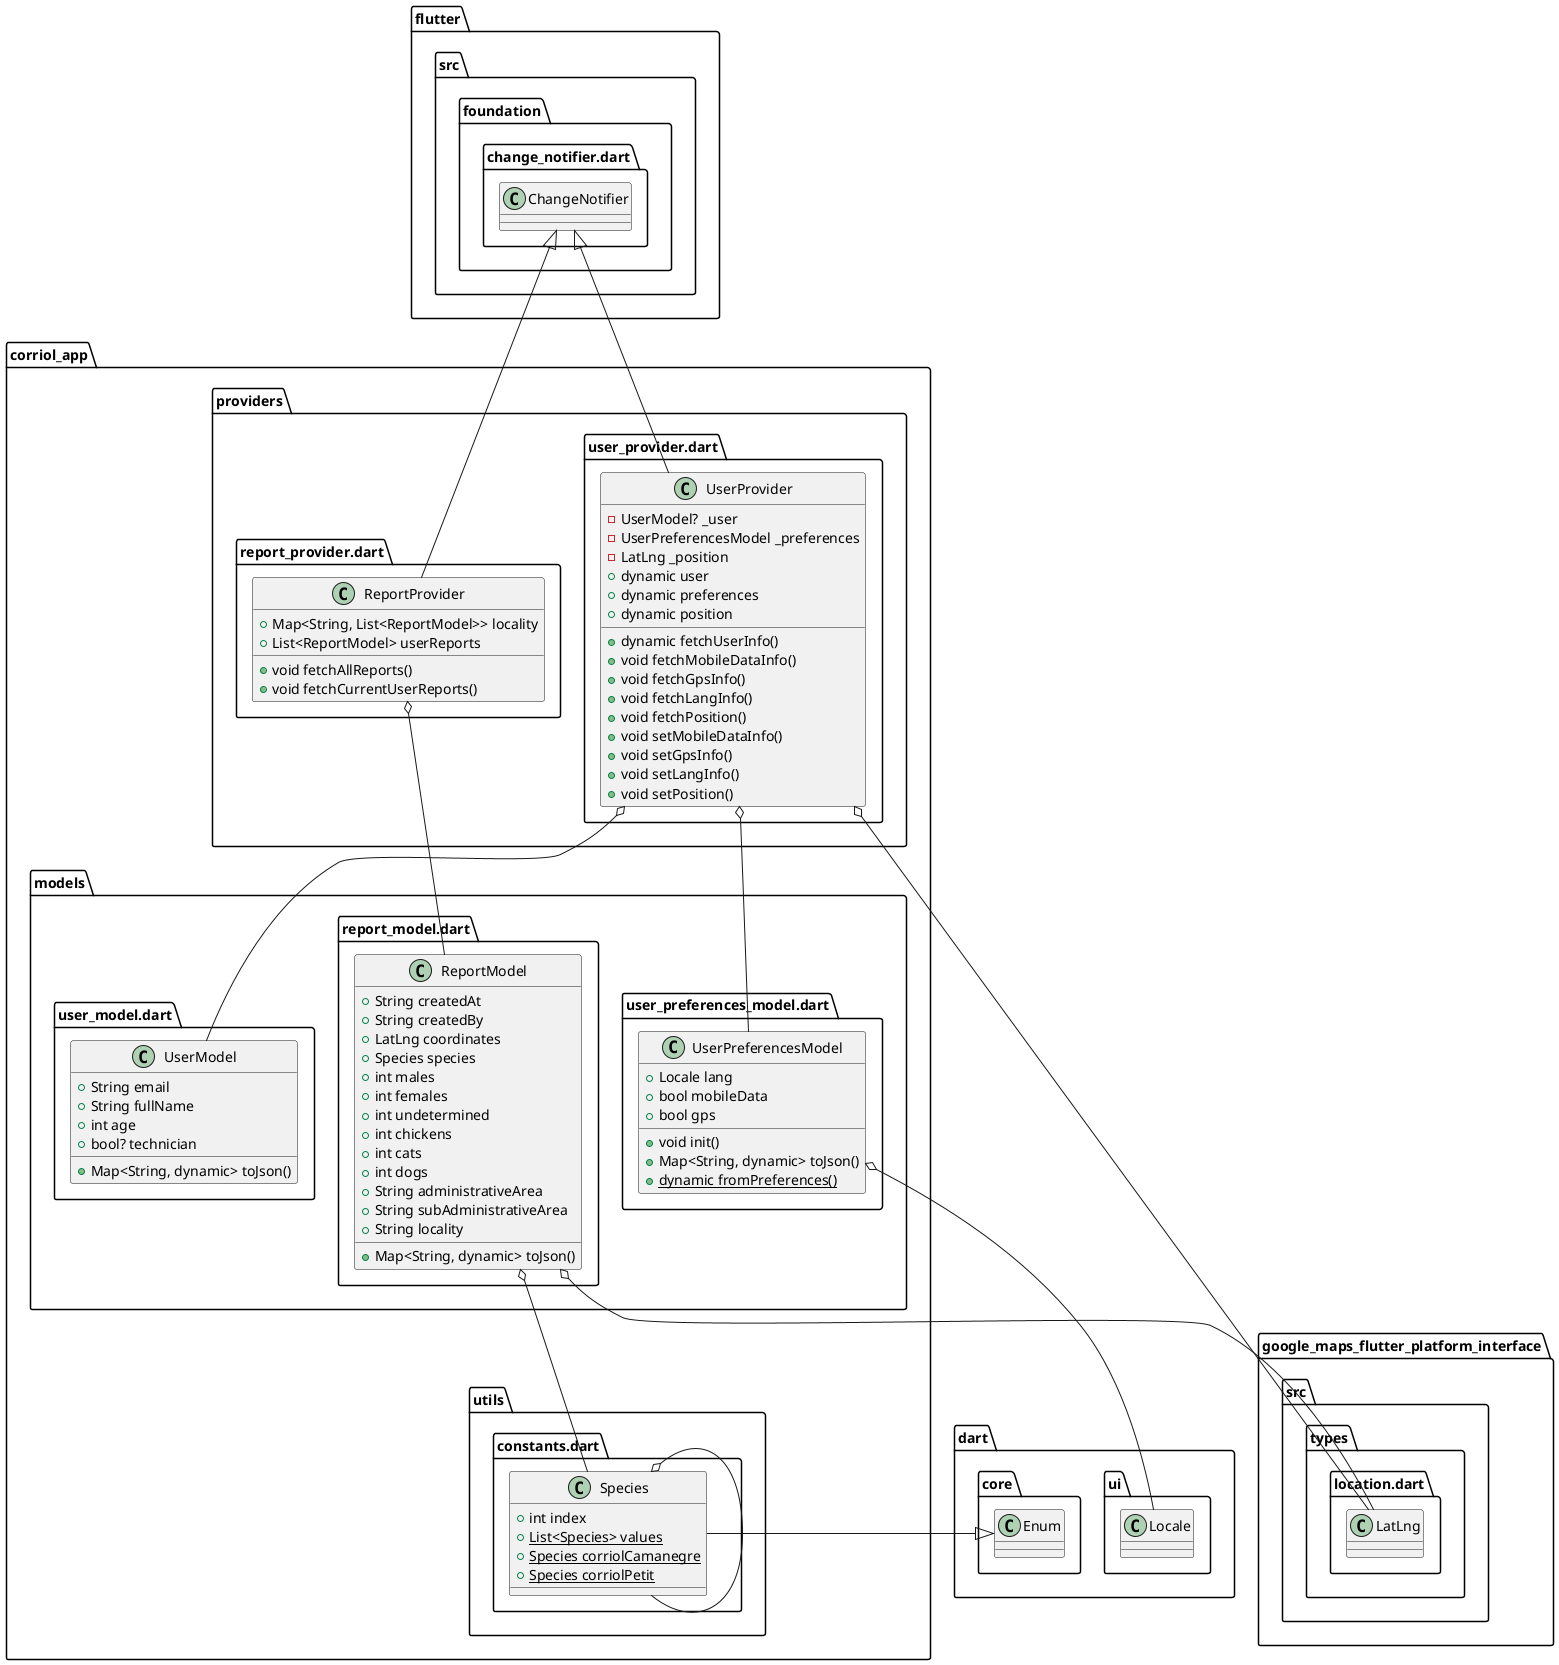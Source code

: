 @startuml
set namespaceSeparator ::

' <models>

class "corriol_app::models::user_preferences_model.dart::UserPreferencesModel" {
  +Locale lang
  +bool mobileData
  +bool gps
  +void init()
  +Map<String, dynamic> toJson()
  {static} +dynamic fromPreferences()
}

"corriol_app::models::user_preferences_model.dart::UserPreferencesModel" o-- "dart::ui::Locale"

class "corriol_app::models::report_model.dart::ReportModel" {
  +String createdAt
  +String createdBy
  +LatLng coordinates
  +Species species
  +int males
  +int females
  +int undetermined
  +int chickens
  +int cats
  +int dogs
  +String administrativeArea
  +String subAdministrativeArea
  +String locality
  +Map<String, dynamic> toJson()
}

"corriol_app::models::report_model.dart::ReportModel" o-- "google_maps_flutter_platform_interface::src::types::location.dart::LatLng"
"corriol_app::models::report_model.dart::ReportModel" o-- "corriol_app::utils::constants.dart::Species"

class "corriol_app::models::user_model.dart::UserModel" {
  +String email
  +String fullName
  +int age
  +bool? technician
  +Map<String, dynamic> toJson()
}

' <constants>

class "corriol_app::utils::constants.dart::Species" {
  +int index
  {static} +List<Species> values
  {static} +Species corriolCamanegre
  {static} +Species corriolPetit
}

"corriol_app::utils::constants.dart::Species" o-- "corriol_app::utils::constants.dart::Species"
"dart::core::Enum" <|-- "corriol_app::utils::constants.dart::Species"

' <providers>

class "corriol_app::providers::report_provider.dart::ReportProvider" {
  +Map<String, List<ReportModel>> locality
  +List<ReportModel> userReports
  +void fetchAllReports()
  +void fetchCurrentUserReports()
}

"flutter::src::foundation::change_notifier.dart::ChangeNotifier" <|-- "corriol_app::providers::report_provider.dart::ReportProvider"
"corriol_app::providers::report_provider.dart::ReportProvider" o-- "corriol_app::models::report_model.dart::ReportModel"

class "corriol_app::providers::user_provider.dart::UserProvider" {
  -UserModel? _user
  -UserPreferencesModel _preferences
  -LatLng _position
  +dynamic user
  +dynamic preferences
  +dynamic position
  +dynamic fetchUserInfo()
  +void fetchMobileDataInfo()
  +void fetchGpsInfo()
  +void fetchLangInfo()
  +void fetchPosition()
  +void setMobileDataInfo()
  +void setGpsInfo()
  +void setLangInfo()
  +void setPosition()
}

"corriol_app::providers::user_provider.dart::UserProvider" o-- "corriol_app::models::user_model.dart::UserModel"
"corriol_app::providers::user_provider.dart::UserProvider" o-- "corriol_app::models::user_preferences_model.dart::UserPreferencesModel"
"corriol_app::providers::user_provider.dart::UserProvider" o-- "google_maps_flutter_platform_interface::src::types::location.dart::LatLng"
"flutter::src::foundation::change_notifier.dart::ChangeNotifier" <|-- "corriol_app::providers::user_provider.dart::UserProvider"

@enduml